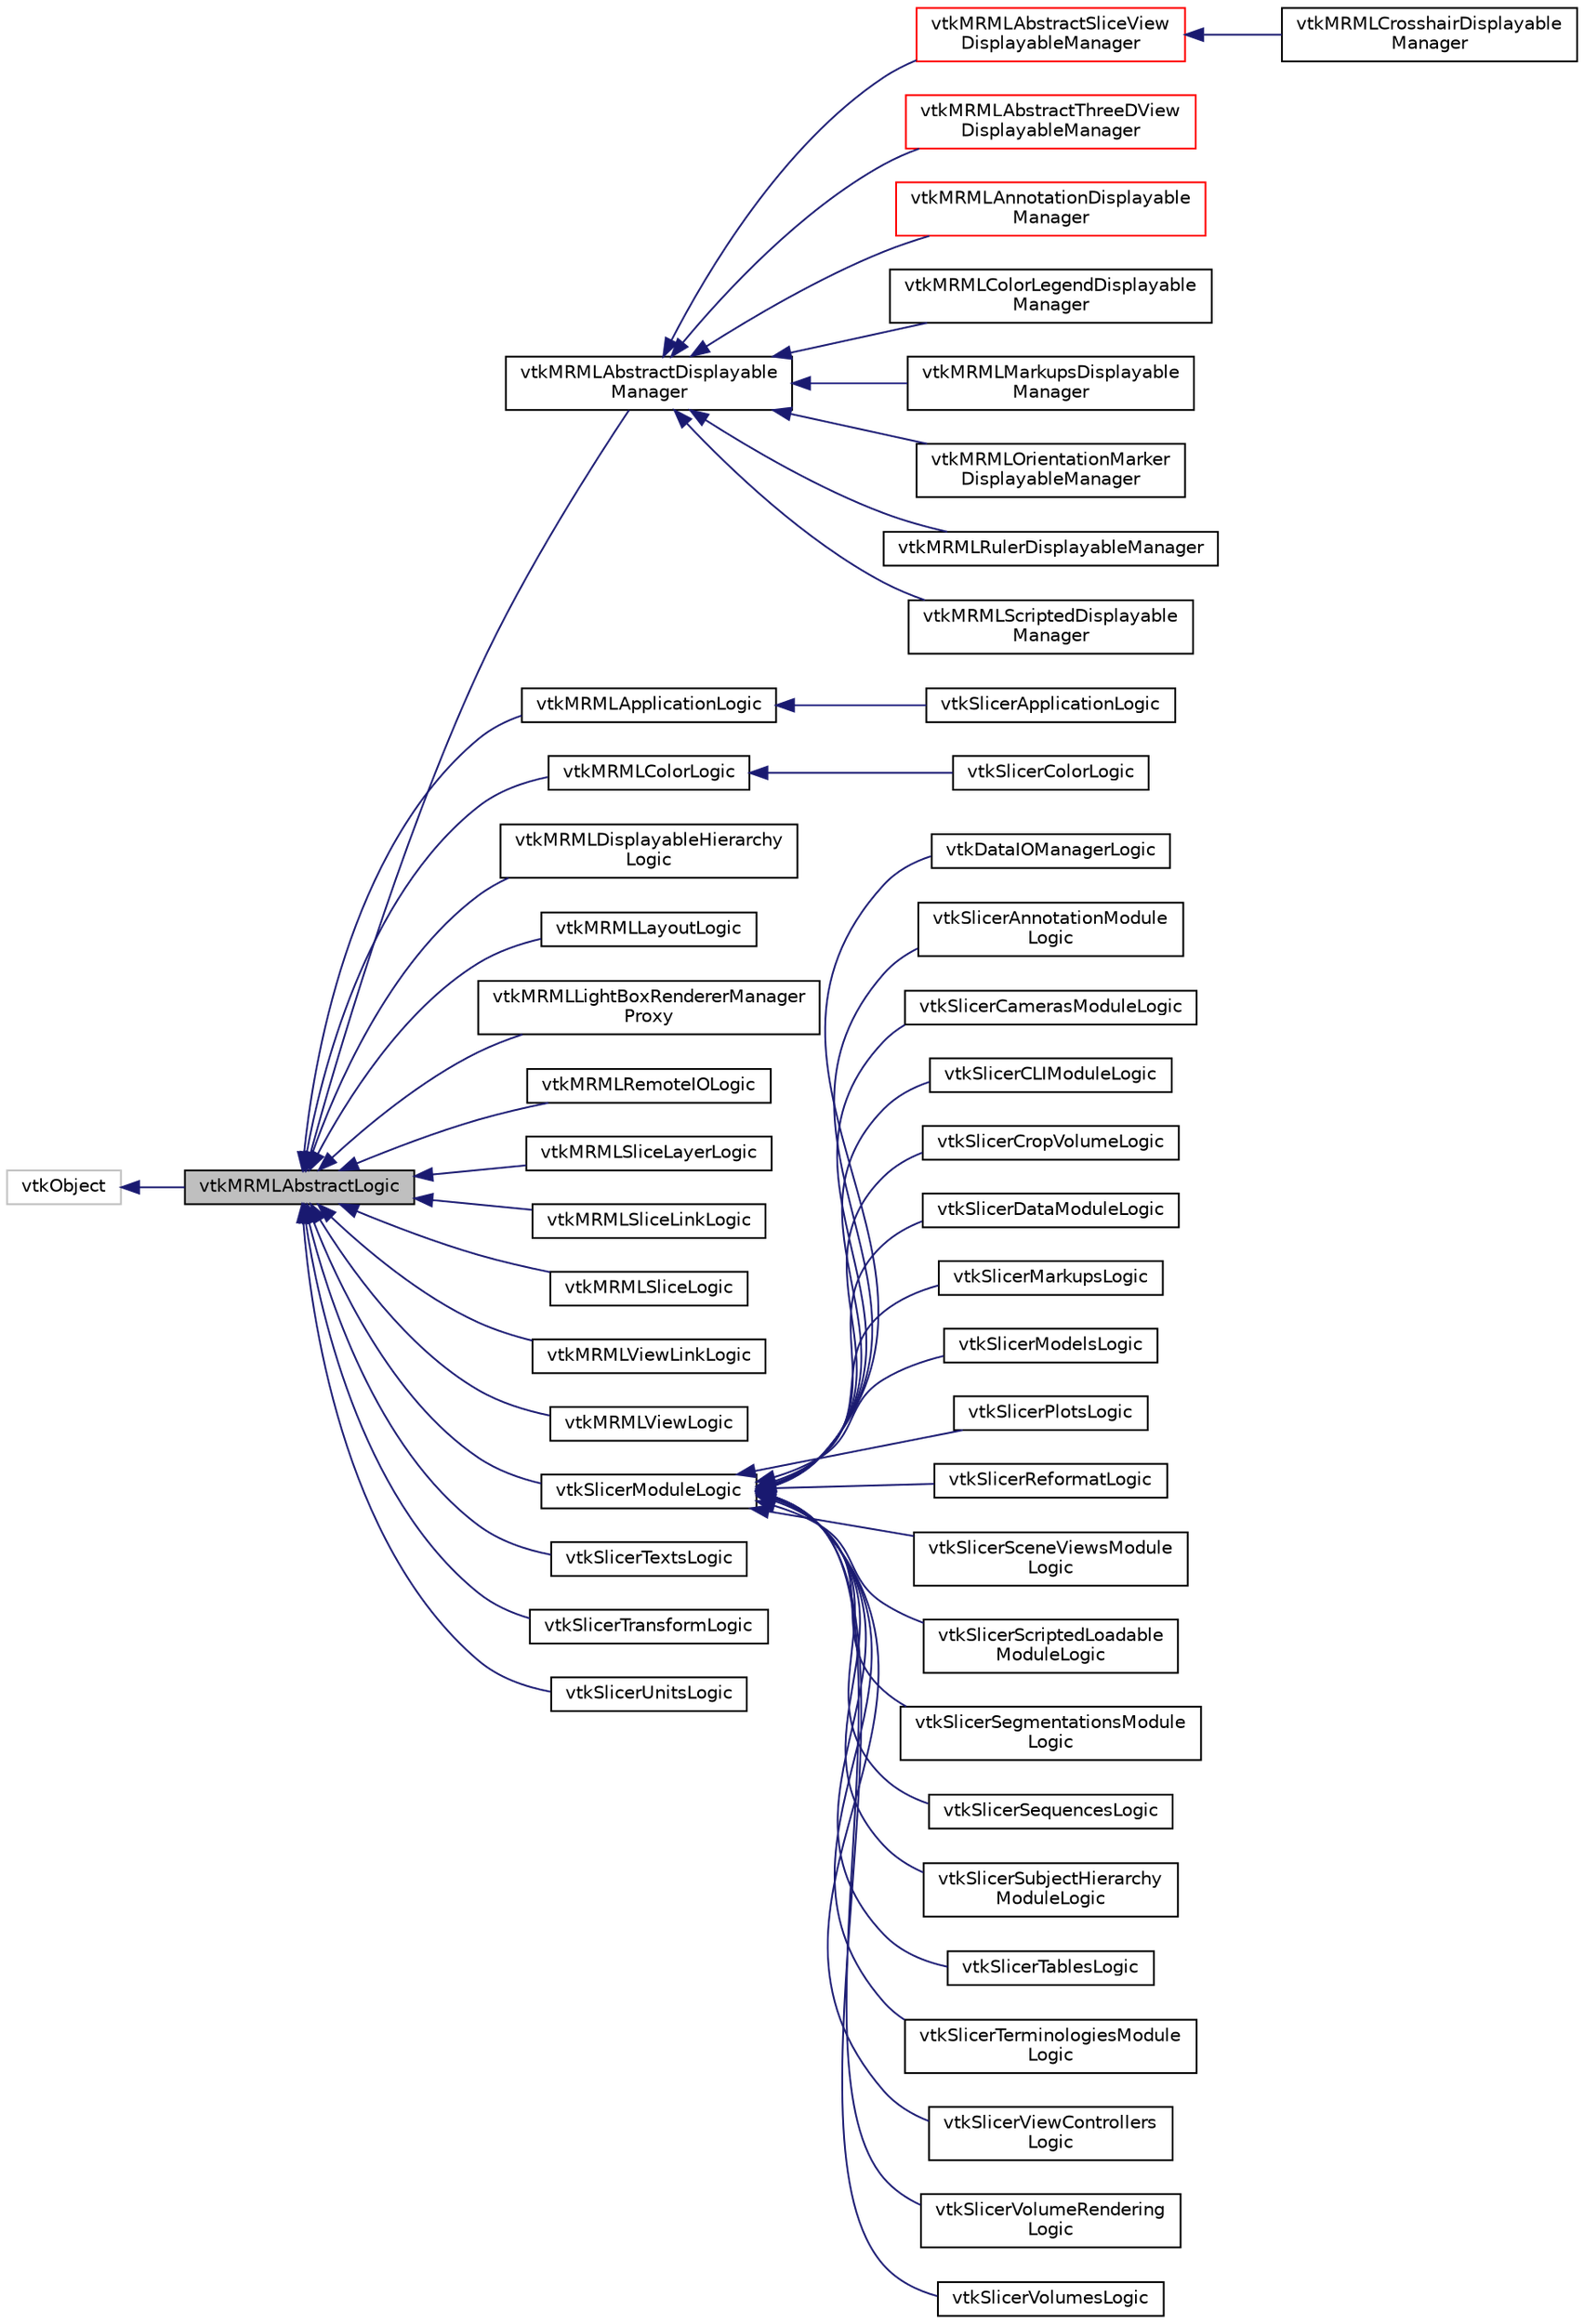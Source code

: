 digraph "vtkMRMLAbstractLogic"
{
  bgcolor="transparent";
  edge [fontname="Helvetica",fontsize="10",labelfontname="Helvetica",labelfontsize="10"];
  node [fontname="Helvetica",fontsize="10",shape=record];
  rankdir="LR";
  Node0 [label="vtkMRMLAbstractLogic",height=0.2,width=0.4,color="black", fillcolor="grey75", style="filled", fontcolor="black"];
  Node1 -> Node0 [dir="back",color="midnightblue",fontsize="10",style="solid",fontname="Helvetica"];
  Node1 [label="vtkObject",height=0.2,width=0.4,color="grey75"];
  Node0 -> Node2 [dir="back",color="midnightblue",fontsize="10",style="solid",fontname="Helvetica"];
  Node2 [label="vtkMRMLAbstractDisplayable\lManager",height=0.2,width=0.4,color="black",URL="$classvtkMRMLAbstractDisplayableManager.html",tooltip="Superclass for displayable manager classes. "];
  Node2 -> Node3 [dir="back",color="midnightblue",fontsize="10",style="solid",fontname="Helvetica"];
  Node3 [label="vtkMRMLAbstractSliceView\lDisplayableManager",height=0.2,width=0.4,color="red",URL="$classvtkMRMLAbstractSliceViewDisplayableManager.html",tooltip="Superclass for displayable manager classes. "];
  Node3 -> Node4 [dir="back",color="midnightblue",fontsize="10",style="solid",fontname="Helvetica"];
  Node4 [label="vtkMRMLCrosshairDisplayable\lManager",height=0.2,width=0.4,color="black",URL="$classvtkMRMLCrosshairDisplayableManager.html",tooltip="Displayable manager for the crosshair on slice (2D) views. "];
  Node2 -> Node10 [dir="back",color="midnightblue",fontsize="10",style="solid",fontname="Helvetica"];
  Node10 [label="vtkMRMLAbstractThreeDView\lDisplayableManager",height=0.2,width=0.4,color="red",URL="$classvtkMRMLAbstractThreeDViewDisplayableManager.html",tooltip="Superclass for displayable manager classes. "];
  Node2 -> Node20 [dir="back",color="midnightblue",fontsize="10",style="solid",fontname="Helvetica"];
  Node20 [label="vtkMRMLAnnotationDisplayable\lManager",height=0.2,width=0.4,color="red",URL="$classvtkMRMLAnnotationDisplayableManager.html"];
  Node2 -> Node24 [dir="back",color="midnightblue",fontsize="10",style="solid",fontname="Helvetica"];
  Node24 [label="vtkMRMLColorLegendDisplayable\lManager",height=0.2,width=0.4,color="black",URL="$classvtkMRMLColorLegendDisplayableManager.html",tooltip="Displayable manager for color legends. "];
  Node2 -> Node25 [dir="back",color="midnightblue",fontsize="10",style="solid",fontname="Helvetica"];
  Node25 [label="vtkMRMLMarkupsDisplayable\lManager",height=0.2,width=0.4,color="black",URL="$classvtkMRMLMarkupsDisplayableManager.html"];
  Node2 -> Node26 [dir="back",color="midnightblue",fontsize="10",style="solid",fontname="Helvetica"];
  Node26 [label="vtkMRMLOrientationMarker\lDisplayableManager",height=0.2,width=0.4,color="black",URL="$classvtkMRMLOrientationMarkerDisplayableManager.html",tooltip="Displayable manager that displays orientation marker in a slice or 3D view. "];
  Node2 -> Node27 [dir="back",color="midnightblue",fontsize="10",style="solid",fontname="Helvetica"];
  Node27 [label="vtkMRMLRulerDisplayableManager",height=0.2,width=0.4,color="black",URL="$classvtkMRMLRulerDisplayableManager.html",tooltip="Displayable manager that displays orientation marker in a slice or 3D view. "];
  Node2 -> Node28 [dir="back",color="midnightblue",fontsize="10",style="solid",fontname="Helvetica"];
  Node28 [label="vtkMRMLScriptedDisplayable\lManager",height=0.2,width=0.4,color="black",URL="$classvtkMRMLScriptedDisplayableManager.html"];
  Node0 -> Node29 [dir="back",color="midnightblue",fontsize="10",style="solid",fontname="Helvetica"];
  Node29 [label="vtkMRMLApplicationLogic",height=0.2,width=0.4,color="black",URL="$classvtkMRMLApplicationLogic.html"];
  Node29 -> Node30 [dir="back",color="midnightblue",fontsize="10",style="solid",fontname="Helvetica"];
  Node30 [label="vtkSlicerApplicationLogic",height=0.2,width=0.4,color="black",URL="$classvtkSlicerApplicationLogic.html"];
  Node0 -> Node31 [dir="back",color="midnightblue",fontsize="10",style="solid",fontname="Helvetica"];
  Node31 [label="vtkMRMLColorLogic",height=0.2,width=0.4,color="black",URL="$classvtkMRMLColorLogic.html",tooltip="MRML logic class for color manipulation. "];
  Node31 -> Node32 [dir="back",color="midnightblue",fontsize="10",style="solid",fontname="Helvetica"];
  Node32 [label="vtkSlicerColorLogic",height=0.2,width=0.4,color="black",URL="$classvtkSlicerColorLogic.html"];
  Node0 -> Node33 [dir="back",color="midnightblue",fontsize="10",style="solid",fontname="Helvetica"];
  Node33 [label="vtkMRMLDisplayableHierarchy\lLogic",height=0.2,width=0.4,color="black",URL="$classvtkMRMLDisplayableHierarchyLogic.html",tooltip="Slicer logic class for hierarchy manipulation. "];
  Node0 -> Node34 [dir="back",color="midnightblue",fontsize="10",style="solid",fontname="Helvetica"];
  Node34 [label="vtkMRMLLayoutLogic",height=0.2,width=0.4,color="black",URL="$classvtkMRMLLayoutLogic.html",tooltip="MRML logic class for layout manipulation. "];
  Node0 -> Node35 [dir="back",color="midnightblue",fontsize="10",style="solid",fontname="Helvetica"];
  Node35 [label="vtkMRMLLightBoxRendererManager\lProxy",height=0.2,width=0.4,color="black",URL="$classvtkMRMLLightBoxRendererManagerProxy.html",tooltip="Proxy class to provide mechanisms for a displayable manager to communicate with 3rd party renderer ma..."];
  Node0 -> Node36 [dir="back",color="midnightblue",fontsize="10",style="solid",fontname="Helvetica"];
  Node36 [label="vtkMRMLRemoteIOLogic",height=0.2,width=0.4,color="black",URL="$classvtkMRMLRemoteIOLogic.html"];
  Node0 -> Node37 [dir="back",color="midnightblue",fontsize="10",style="solid",fontname="Helvetica"];
  Node37 [label="vtkMRMLSliceLayerLogic",height=0.2,width=0.4,color="black",URL="$classvtkMRMLSliceLayerLogic.html"];
  Node0 -> Node38 [dir="back",color="midnightblue",fontsize="10",style="solid",fontname="Helvetica"];
  Node38 [label="vtkMRMLSliceLinkLogic",height=0.2,width=0.4,color="black",URL="$classvtkMRMLSliceLinkLogic.html"];
  Node0 -> Node39 [dir="back",color="midnightblue",fontsize="10",style="solid",fontname="Helvetica"];
  Node39 [label="vtkMRMLSliceLogic",height=0.2,width=0.4,color="black",URL="$classvtkMRMLSliceLogic.html",tooltip="Slicer logic class for slice manipulation. "];
  Node0 -> Node40 [dir="back",color="midnightblue",fontsize="10",style="solid",fontname="Helvetica"];
  Node40 [label="vtkMRMLViewLinkLogic",height=0.2,width=0.4,color="black",URL="$classvtkMRMLViewLinkLogic.html"];
  Node0 -> Node41 [dir="back",color="midnightblue",fontsize="10",style="solid",fontname="Helvetica"];
  Node41 [label="vtkMRMLViewLogic",height=0.2,width=0.4,color="black",URL="$classvtkMRMLViewLogic.html",tooltip="Slicer logic class for view manipulation. "];
  Node0 -> Node42 [dir="back",color="midnightblue",fontsize="10",style="solid",fontname="Helvetica"];
  Node42 [label="vtkSlicerModuleLogic",height=0.2,width=0.4,color="black",URL="$classvtkSlicerModuleLogic.html"];
  Node42 -> Node43 [dir="back",color="midnightblue",fontsize="10",style="solid",fontname="Helvetica"];
  Node43 [label="vtkDataIOManagerLogic",height=0.2,width=0.4,color="black",URL="$classvtkDataIOManagerLogic.html"];
  Node42 -> Node44 [dir="back",color="midnightblue",fontsize="10",style="solid",fontname="Helvetica"];
  Node44 [label="vtkSlicerAnnotationModule\lLogic",height=0.2,width=0.4,color="black",URL="$classvtkSlicerAnnotationModuleLogic.html"];
  Node42 -> Node45 [dir="back",color="midnightblue",fontsize="10",style="solid",fontname="Helvetica"];
  Node45 [label="vtkSlicerCamerasModuleLogic",height=0.2,width=0.4,color="black",URL="$classvtkSlicerCamerasModuleLogic.html"];
  Node42 -> Node46 [dir="back",color="midnightblue",fontsize="10",style="solid",fontname="Helvetica"];
  Node46 [label="vtkSlicerCLIModuleLogic",height=0.2,width=0.4,color="black",URL="$classvtkSlicerCLIModuleLogic.html",tooltip="Logic for running CLI. "];
  Node42 -> Node47 [dir="back",color="midnightblue",fontsize="10",style="solid",fontname="Helvetica"];
  Node47 [label="vtkSlicerCropVolumeLogic",height=0.2,width=0.4,color="black",URL="$classvtkSlicerCropVolumeLogic.html",tooltip="Crop a volume to the specified region of interest. "];
  Node42 -> Node48 [dir="back",color="midnightblue",fontsize="10",style="solid",fontname="Helvetica"];
  Node48 [label="vtkSlicerDataModuleLogic",height=0.2,width=0.4,color="black",URL="$classvtkSlicerDataModuleLogic.html"];
  Node42 -> Node49 [dir="back",color="midnightblue",fontsize="10",style="solid",fontname="Helvetica"];
  Node49 [label="vtkSlicerMarkupsLogic",height=0.2,width=0.4,color="black",URL="$classvtkSlicerMarkupsLogic.html"];
  Node42 -> Node50 [dir="back",color="midnightblue",fontsize="10",style="solid",fontname="Helvetica"];
  Node50 [label="vtkSlicerModelsLogic",height=0.2,width=0.4,color="black",URL="$classvtkSlicerModelsLogic.html"];
  Node42 -> Node51 [dir="back",color="midnightblue",fontsize="10",style="solid",fontname="Helvetica"];
  Node51 [label="vtkSlicerPlotsLogic",height=0.2,width=0.4,color="black",URL="$classvtkSlicerPlotsLogic.html",tooltip="Slicer logic class for double array manipulation This class manages the logic associated with reading..."];
  Node42 -> Node52 [dir="back",color="midnightblue",fontsize="10",style="solid",fontname="Helvetica"];
  Node52 [label="vtkSlicerReformatLogic",height=0.2,width=0.4,color="black",URL="$classvtkSlicerReformatLogic.html"];
  Node42 -> Node53 [dir="back",color="midnightblue",fontsize="10",style="solid",fontname="Helvetica"];
  Node53 [label="vtkSlicerSceneViewsModule\lLogic",height=0.2,width=0.4,color="black",URL="$classvtkSlicerSceneViewsModuleLogic.html"];
  Node42 -> Node54 [dir="back",color="midnightblue",fontsize="10",style="solid",fontname="Helvetica"];
  Node54 [label="vtkSlicerScriptedLoadable\lModuleLogic",height=0.2,width=0.4,color="black",URL="$classvtkSlicerScriptedLoadableModuleLogic.html"];
  Node42 -> Node55 [dir="back",color="midnightblue",fontsize="10",style="solid",fontname="Helvetica"];
  Node55 [label="vtkSlicerSegmentationsModule\lLogic",height=0.2,width=0.4,color="black",URL="$classvtkSlicerSegmentationsModuleLogic.html"];
  Node42 -> Node56 [dir="back",color="midnightblue",fontsize="10",style="solid",fontname="Helvetica"];
  Node56 [label="vtkSlicerSequencesLogic",height=0.2,width=0.4,color="black",URL="$classvtkSlicerSequencesLogic.html"];
  Node42 -> Node57 [dir="back",color="midnightblue",fontsize="10",style="solid",fontname="Helvetica"];
  Node57 [label="vtkSlicerSubjectHierarchy\lModuleLogic",height=0.2,width=0.4,color="black",URL="$classvtkSlicerSubjectHierarchyModuleLogic.html"];
  Node42 -> Node58 [dir="back",color="midnightblue",fontsize="10",style="solid",fontname="Helvetica"];
  Node58 [label="vtkSlicerTablesLogic",height=0.2,width=0.4,color="black",URL="$classvtkSlicerTablesLogic.html",tooltip="Slicer logic class for double array manipulation This class manages the logic associated with reading..."];
  Node42 -> Node59 [dir="back",color="midnightblue",fontsize="10",style="solid",fontname="Helvetica"];
  Node59 [label="vtkSlicerTerminologiesModule\lLogic",height=0.2,width=0.4,color="black",URL="$classvtkSlicerTerminologiesModuleLogic.html"];
  Node42 -> Node60 [dir="back",color="midnightblue",fontsize="10",style="solid",fontname="Helvetica"];
  Node60 [label="vtkSlicerViewControllers\lLogic",height=0.2,width=0.4,color="black",URL="$classvtkSlicerViewControllersLogic.html"];
  Node42 -> Node61 [dir="back",color="midnightblue",fontsize="10",style="solid",fontname="Helvetica"];
  Node61 [label="vtkSlicerVolumeRendering\lLogic",height=0.2,width=0.4,color="black",URL="$classvtkSlicerVolumeRenderingLogic.html"];
  Node42 -> Node62 [dir="back",color="midnightblue",fontsize="10",style="solid",fontname="Helvetica"];
  Node62 [label="vtkSlicerVolumesLogic",height=0.2,width=0.4,color="black",URL="$classvtkSlicerVolumesLogic.html"];
  Node0 -> Node63 [dir="back",color="midnightblue",fontsize="10",style="solid",fontname="Helvetica"];
  Node63 [label="vtkSlicerTextsLogic",height=0.2,width=0.4,color="black",URL="$classvtkSlicerTextsLogic.html"];
  Node0 -> Node64 [dir="back",color="midnightblue",fontsize="10",style="solid",fontname="Helvetica"];
  Node64 [label="vtkSlicerTransformLogic",height=0.2,width=0.4,color="black",URL="$classvtkSlicerTransformLogic.html"];
  Node0 -> Node65 [dir="back",color="midnightblue",fontsize="10",style="solid",fontname="Helvetica"];
  Node65 [label="vtkSlicerUnitsLogic",height=0.2,width=0.4,color="black",URL="$classvtkSlicerUnitsLogic.html",tooltip="Slicer logic for unit manipulation. "];
}
